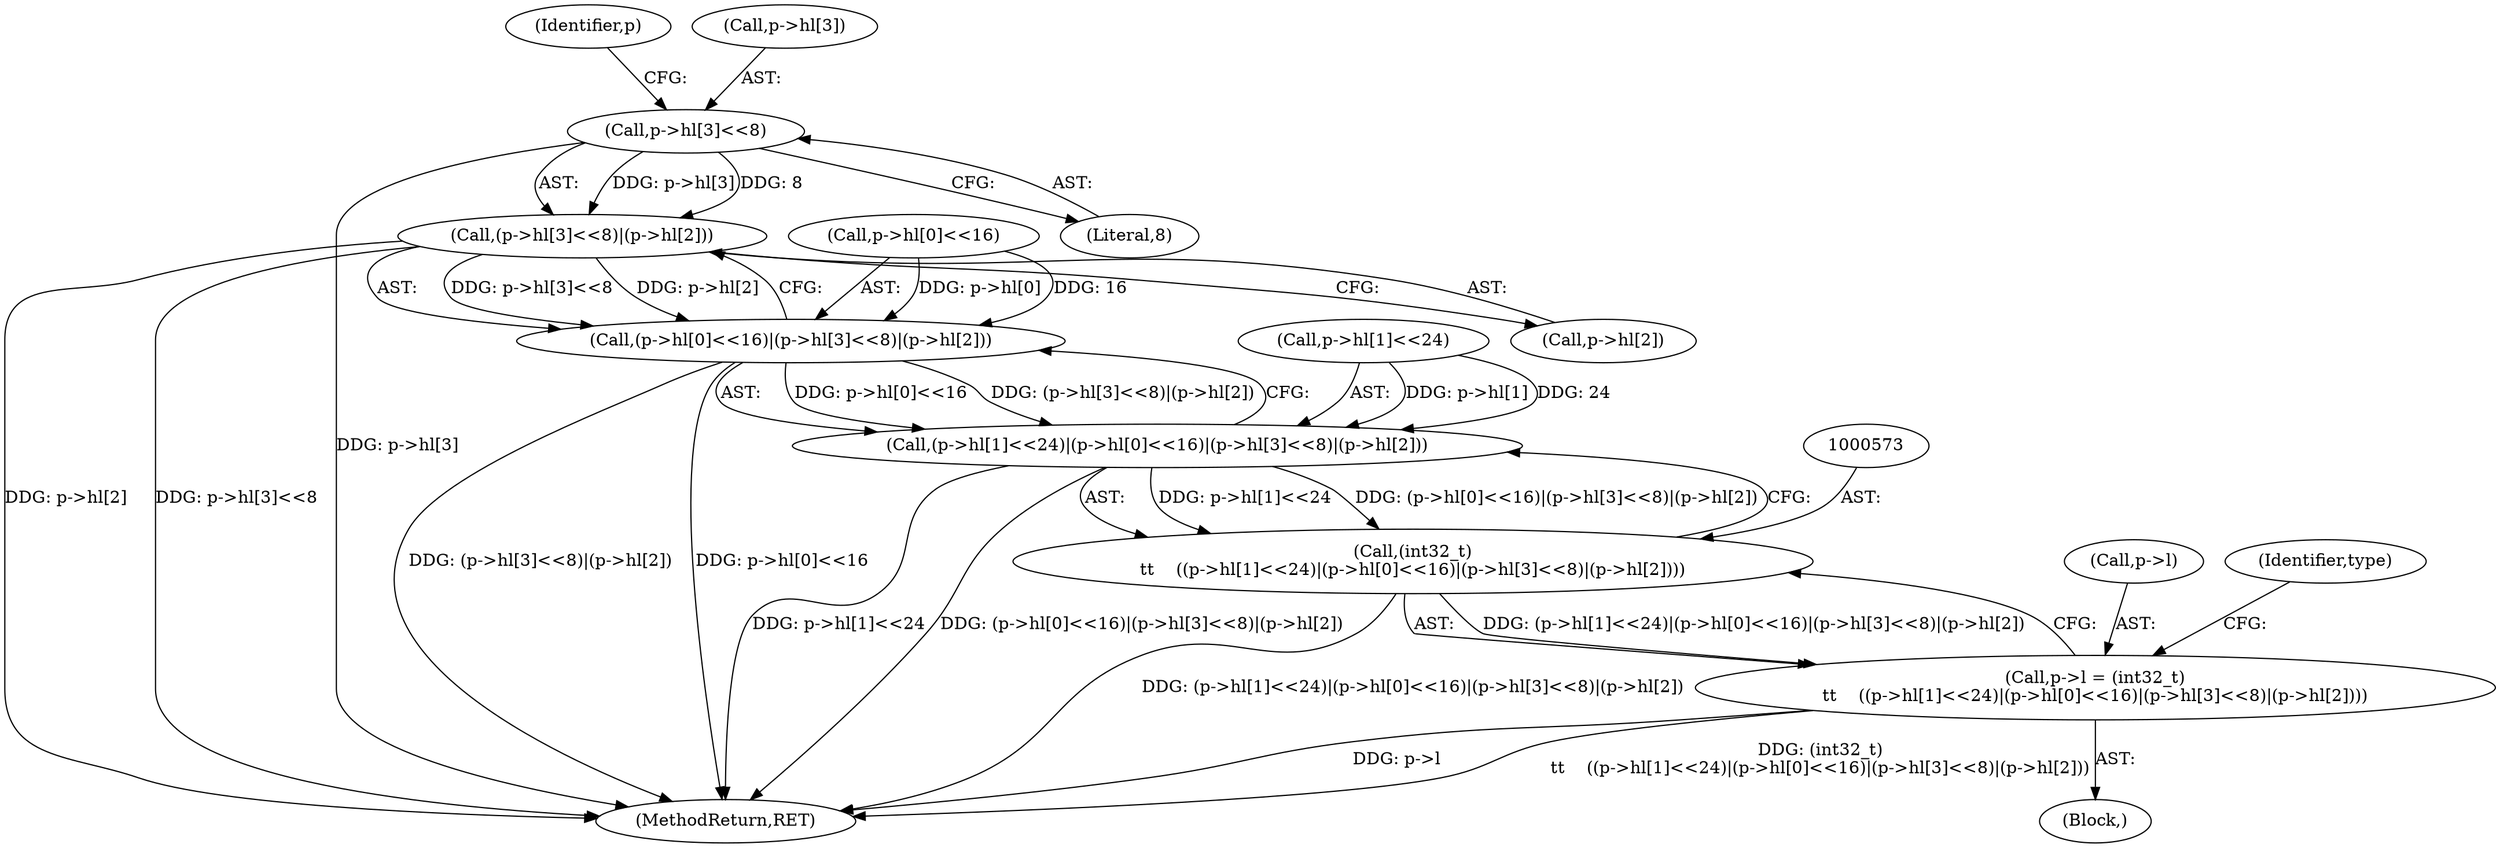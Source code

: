 digraph "0_file_59e63838913eee47f5c120a6c53d4565af638158@array" {
"1000590" [label="(Call,(p->hl[3]<<8)|(p->hl[2]))"];
"1000591" [label="(Call,p->hl[3]<<8)"];
"1000582" [label="(Call,(p->hl[0]<<16)|(p->hl[3]<<8)|(p->hl[2]))"];
"1000574" [label="(Call,(p->hl[1]<<24)|(p->hl[0]<<16)|(p->hl[3]<<8)|(p->hl[2]))"];
"1000572" [label="(Call,(int32_t)\n\t\t    ((p->hl[1]<<24)|(p->hl[0]<<16)|(p->hl[3]<<8)|(p->hl[2])))"];
"1000568" [label="(Call,p->l = (int32_t)\n\t\t    ((p->hl[1]<<24)|(p->hl[0]<<16)|(p->hl[3]<<8)|(p->hl[2])))"];
"1000597" [label="(Literal,8)"];
"1000575" [label="(Call,p->hl[1]<<24)"];
"1000909" [label="(MethodReturn,RET)"];
"1000574" [label="(Call,(p->hl[1]<<24)|(p->hl[0]<<16)|(p->hl[3]<<8)|(p->hl[2]))"];
"1000569" [label="(Call,p->l)"];
"1000583" [label="(Call,p->hl[0]<<16)"];
"1000598" [label="(Call,p->hl[2])"];
"1000600" [label="(Identifier,p)"];
"1000605" [label="(Identifier,type)"];
"1000572" [label="(Call,(int32_t)\n\t\t    ((p->hl[1]<<24)|(p->hl[0]<<16)|(p->hl[3]<<8)|(p->hl[2])))"];
"1000591" [label="(Call,p->hl[3]<<8)"];
"1000590" [label="(Call,(p->hl[3]<<8)|(p->hl[2]))"];
"1000582" [label="(Call,(p->hl[0]<<16)|(p->hl[3]<<8)|(p->hl[2]))"];
"1000568" [label="(Call,p->l = (int32_t)\n\t\t    ((p->hl[1]<<24)|(p->hl[0]<<16)|(p->hl[3]<<8)|(p->hl[2])))"];
"1000124" [label="(Block,)"];
"1000592" [label="(Call,p->hl[3])"];
"1000590" -> "1000582"  [label="AST: "];
"1000590" -> "1000598"  [label="CFG: "];
"1000591" -> "1000590"  [label="AST: "];
"1000598" -> "1000590"  [label="AST: "];
"1000582" -> "1000590"  [label="CFG: "];
"1000590" -> "1000909"  [label="DDG: p->hl[2]"];
"1000590" -> "1000909"  [label="DDG: p->hl[3]<<8"];
"1000590" -> "1000582"  [label="DDG: p->hl[3]<<8"];
"1000590" -> "1000582"  [label="DDG: p->hl[2]"];
"1000591" -> "1000590"  [label="DDG: p->hl[3]"];
"1000591" -> "1000590"  [label="DDG: 8"];
"1000591" -> "1000597"  [label="CFG: "];
"1000592" -> "1000591"  [label="AST: "];
"1000597" -> "1000591"  [label="AST: "];
"1000600" -> "1000591"  [label="CFG: "];
"1000591" -> "1000909"  [label="DDG: p->hl[3]"];
"1000582" -> "1000574"  [label="AST: "];
"1000583" -> "1000582"  [label="AST: "];
"1000574" -> "1000582"  [label="CFG: "];
"1000582" -> "1000909"  [label="DDG: (p->hl[3]<<8)|(p->hl[2])"];
"1000582" -> "1000909"  [label="DDG: p->hl[0]<<16"];
"1000582" -> "1000574"  [label="DDG: p->hl[0]<<16"];
"1000582" -> "1000574"  [label="DDG: (p->hl[3]<<8)|(p->hl[2])"];
"1000583" -> "1000582"  [label="DDG: p->hl[0]"];
"1000583" -> "1000582"  [label="DDG: 16"];
"1000574" -> "1000572"  [label="AST: "];
"1000575" -> "1000574"  [label="AST: "];
"1000572" -> "1000574"  [label="CFG: "];
"1000574" -> "1000909"  [label="DDG: p->hl[1]<<24"];
"1000574" -> "1000909"  [label="DDG: (p->hl[0]<<16)|(p->hl[3]<<8)|(p->hl[2])"];
"1000574" -> "1000572"  [label="DDG: p->hl[1]<<24"];
"1000574" -> "1000572"  [label="DDG: (p->hl[0]<<16)|(p->hl[3]<<8)|(p->hl[2])"];
"1000575" -> "1000574"  [label="DDG: p->hl[1]"];
"1000575" -> "1000574"  [label="DDG: 24"];
"1000572" -> "1000568"  [label="AST: "];
"1000573" -> "1000572"  [label="AST: "];
"1000568" -> "1000572"  [label="CFG: "];
"1000572" -> "1000909"  [label="DDG: (p->hl[1]<<24)|(p->hl[0]<<16)|(p->hl[3]<<8)|(p->hl[2])"];
"1000572" -> "1000568"  [label="DDG: (p->hl[1]<<24)|(p->hl[0]<<16)|(p->hl[3]<<8)|(p->hl[2])"];
"1000568" -> "1000124"  [label="AST: "];
"1000569" -> "1000568"  [label="AST: "];
"1000605" -> "1000568"  [label="CFG: "];
"1000568" -> "1000909"  [label="DDG: p->l"];
"1000568" -> "1000909"  [label="DDG: (int32_t)\n\t\t    ((p->hl[1]<<24)|(p->hl[0]<<16)|(p->hl[3]<<8)|(p->hl[2]))"];
}
